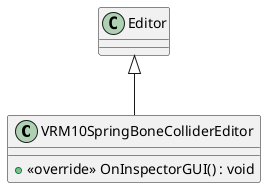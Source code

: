 @startuml
class VRM10SpringBoneColliderEditor {
    + <<override>> OnInspectorGUI() : void
}
Editor <|-- VRM10SpringBoneColliderEditor
@enduml
